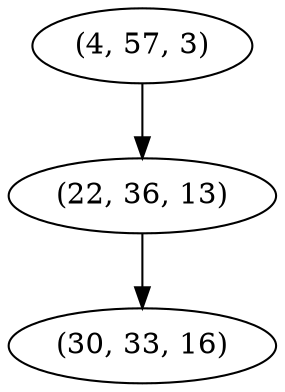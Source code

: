 digraph tree {
    "(4, 57, 3)";
    "(22, 36, 13)";
    "(30, 33, 16)";
    "(4, 57, 3)" -> "(22, 36, 13)";
    "(22, 36, 13)" -> "(30, 33, 16)";
}

